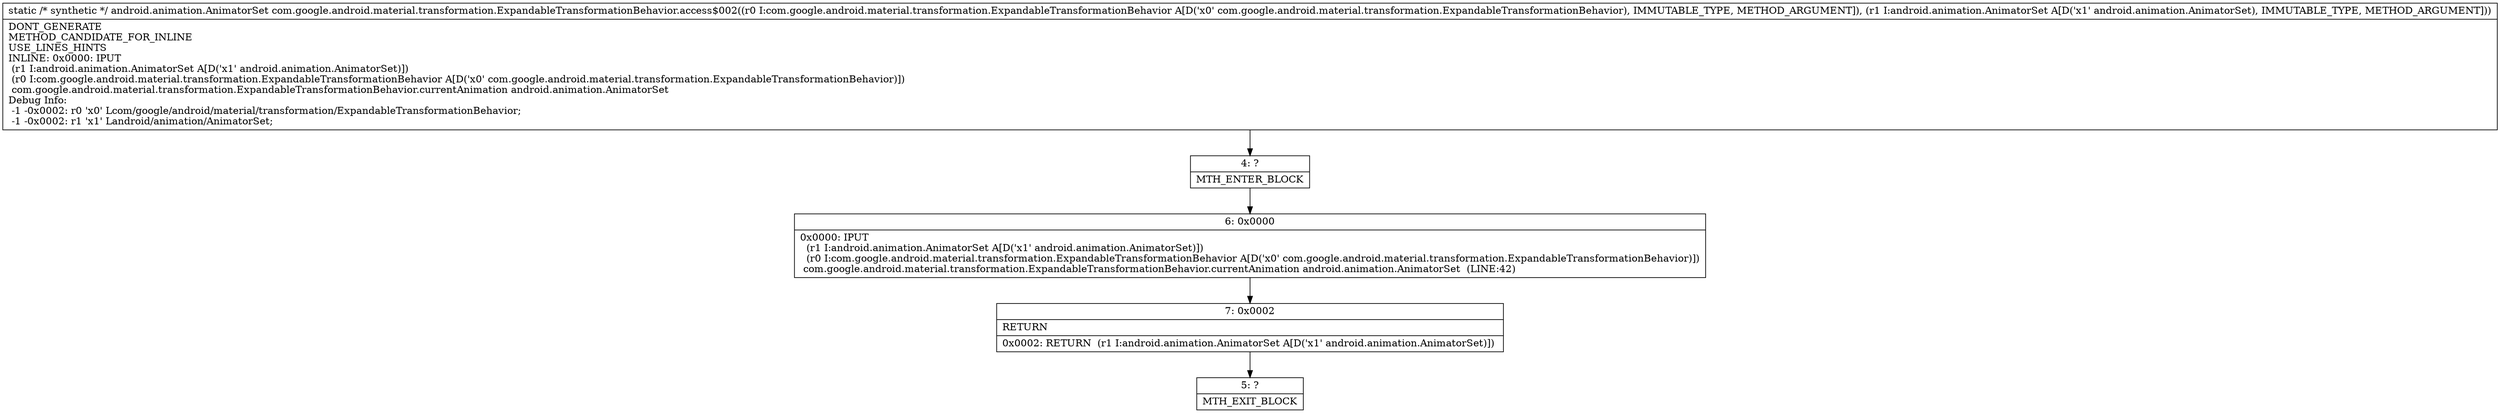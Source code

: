 digraph "CFG forcom.google.android.material.transformation.ExpandableTransformationBehavior.access$002(Lcom\/google\/android\/material\/transformation\/ExpandableTransformationBehavior;Landroid\/animation\/AnimatorSet;)Landroid\/animation\/AnimatorSet;" {
Node_4 [shape=record,label="{4\:\ ?|MTH_ENTER_BLOCK\l}"];
Node_6 [shape=record,label="{6\:\ 0x0000|0x0000: IPUT  \l  (r1 I:android.animation.AnimatorSet A[D('x1' android.animation.AnimatorSet)])\l  (r0 I:com.google.android.material.transformation.ExpandableTransformationBehavior A[D('x0' com.google.android.material.transformation.ExpandableTransformationBehavior)])\l com.google.android.material.transformation.ExpandableTransformationBehavior.currentAnimation android.animation.AnimatorSet  (LINE:42)\l}"];
Node_7 [shape=record,label="{7\:\ 0x0002|RETURN\l|0x0002: RETURN  (r1 I:android.animation.AnimatorSet A[D('x1' android.animation.AnimatorSet)]) \l}"];
Node_5 [shape=record,label="{5\:\ ?|MTH_EXIT_BLOCK\l}"];
MethodNode[shape=record,label="{static \/* synthetic *\/ android.animation.AnimatorSet com.google.android.material.transformation.ExpandableTransformationBehavior.access$002((r0 I:com.google.android.material.transformation.ExpandableTransformationBehavior A[D('x0' com.google.android.material.transformation.ExpandableTransformationBehavior), IMMUTABLE_TYPE, METHOD_ARGUMENT]), (r1 I:android.animation.AnimatorSet A[D('x1' android.animation.AnimatorSet), IMMUTABLE_TYPE, METHOD_ARGUMENT]))  | DONT_GENERATE\lMETHOD_CANDIDATE_FOR_INLINE\lUSE_LINES_HINTS\lINLINE: 0x0000: IPUT  \l  (r1 I:android.animation.AnimatorSet A[D('x1' android.animation.AnimatorSet)])\l  (r0 I:com.google.android.material.transformation.ExpandableTransformationBehavior A[D('x0' com.google.android.material.transformation.ExpandableTransformationBehavior)])\l com.google.android.material.transformation.ExpandableTransformationBehavior.currentAnimation android.animation.AnimatorSet\lDebug Info:\l  \-1 \-0x0002: r0 'x0' Lcom\/google\/android\/material\/transformation\/ExpandableTransformationBehavior;\l  \-1 \-0x0002: r1 'x1' Landroid\/animation\/AnimatorSet;\l}"];
MethodNode -> Node_4;Node_4 -> Node_6;
Node_6 -> Node_7;
Node_7 -> Node_5;
}

